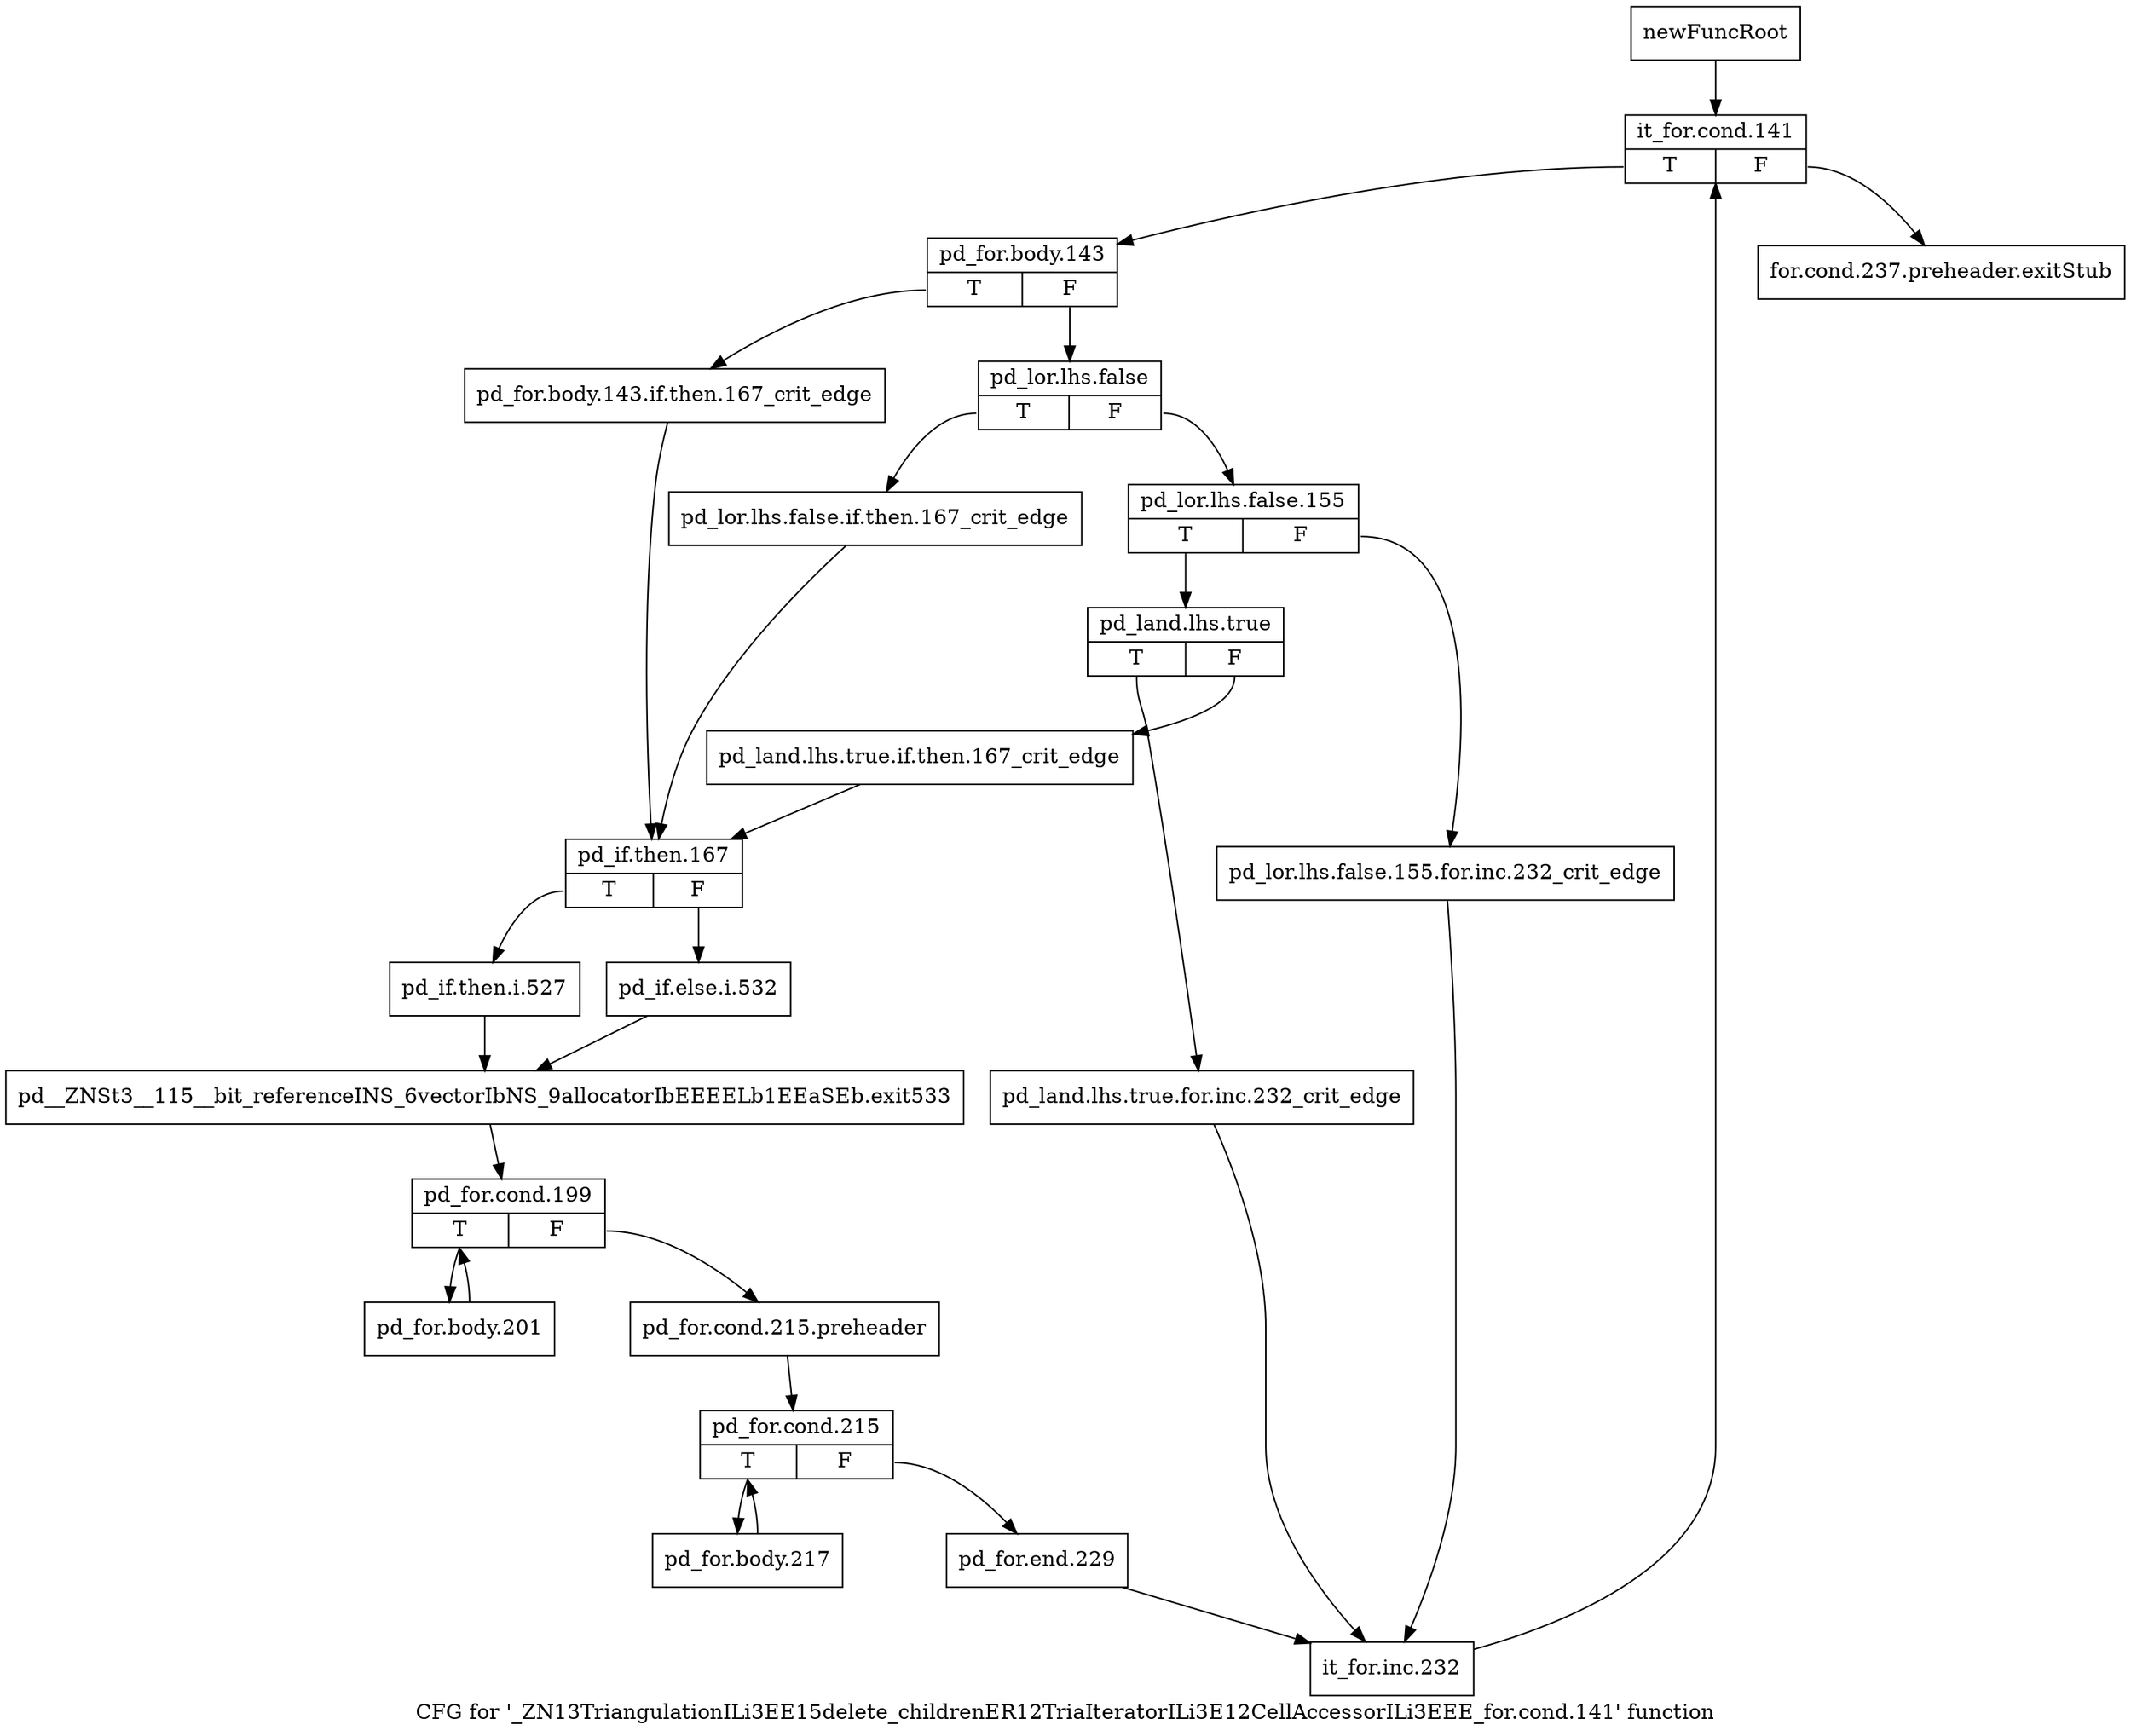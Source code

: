 digraph "CFG for '_ZN13TriangulationILi3EE15delete_childrenER12TriaIteratorILi3E12CellAccessorILi3EEE_for.cond.141' function" {
	label="CFG for '_ZN13TriangulationILi3EE15delete_childrenER12TriaIteratorILi3E12CellAccessorILi3EEE_for.cond.141' function";

	Node0x9874830 [shape=record,label="{newFuncRoot}"];
	Node0x9874830 -> Node0x98748d0;
	Node0x9874880 [shape=record,label="{for.cond.237.preheader.exitStub}"];
	Node0x98748d0 [shape=record,label="{it_for.cond.141|{<s0>T|<s1>F}}"];
	Node0x98748d0:s0 -> Node0x9874920;
	Node0x98748d0:s1 -> Node0x9874880;
	Node0x9874920 [shape=record,label="{pd_for.body.143|{<s0>T|<s1>F}}"];
	Node0x9874920:s0 -> Node0x9874ba0;
	Node0x9874920:s1 -> Node0x9874970;
	Node0x9874970 [shape=record,label="{pd_lor.lhs.false|{<s0>T|<s1>F}}"];
	Node0x9874970:s0 -> Node0x9874b50;
	Node0x9874970:s1 -> Node0x98749c0;
	Node0x98749c0 [shape=record,label="{pd_lor.lhs.false.155|{<s0>T|<s1>F}}"];
	Node0x98749c0:s0 -> Node0x9874a60;
	Node0x98749c0:s1 -> Node0x9874a10;
	Node0x9874a10 [shape=record,label="{pd_lor.lhs.false.155.for.inc.232_crit_edge}"];
	Node0x9874a10 -> Node0x9874e70;
	Node0x9874a60 [shape=record,label="{pd_land.lhs.true|{<s0>T|<s1>F}}"];
	Node0x9874a60:s0 -> Node0x9874b00;
	Node0x9874a60:s1 -> Node0x9874ab0;
	Node0x9874ab0 [shape=record,label="{pd_land.lhs.true.if.then.167_crit_edge}"];
	Node0x9874ab0 -> Node0x9874bf0;
	Node0x9874b00 [shape=record,label="{pd_land.lhs.true.for.inc.232_crit_edge}"];
	Node0x9874b00 -> Node0x9874e70;
	Node0x9874b50 [shape=record,label="{pd_lor.lhs.false.if.then.167_crit_edge}"];
	Node0x9874b50 -> Node0x9874bf0;
	Node0x9874ba0 [shape=record,label="{pd_for.body.143.if.then.167_crit_edge}"];
	Node0x9874ba0 -> Node0x9874bf0;
	Node0x9874bf0 [shape=record,label="{pd_if.then.167|{<s0>T|<s1>F}}"];
	Node0x9874bf0:s0 -> Node0x9874c90;
	Node0x9874bf0:s1 -> Node0x9874c40;
	Node0x9874c40 [shape=record,label="{pd_if.else.i.532}"];
	Node0x9874c40 -> Node0x9874ce0;
	Node0x9874c90 [shape=record,label="{pd_if.then.i.527}"];
	Node0x9874c90 -> Node0x9874ce0;
	Node0x9874ce0 [shape=record,label="{pd__ZNSt3__115__bit_referenceINS_6vectorIbNS_9allocatorIbEEEELb1EEaSEb.exit533}"];
	Node0x9874ce0 -> Node0x9874d30;
	Node0x9874d30 [shape=record,label="{pd_for.cond.199|{<s0>T|<s1>F}}"];
	Node0x9874d30:s0 -> Node0x9874f10;
	Node0x9874d30:s1 -> Node0x9874d80;
	Node0x9874d80 [shape=record,label="{pd_for.cond.215.preheader}"];
	Node0x9874d80 -> Node0x9874dd0;
	Node0x9874dd0 [shape=record,label="{pd_for.cond.215|{<s0>T|<s1>F}}"];
	Node0x9874dd0:s0 -> Node0x9874ec0;
	Node0x9874dd0:s1 -> Node0x9874e20;
	Node0x9874e20 [shape=record,label="{pd_for.end.229}"];
	Node0x9874e20 -> Node0x9874e70;
	Node0x9874e70 [shape=record,label="{it_for.inc.232}"];
	Node0x9874e70 -> Node0x98748d0;
	Node0x9874ec0 [shape=record,label="{pd_for.body.217}"];
	Node0x9874ec0 -> Node0x9874dd0;
	Node0x9874f10 [shape=record,label="{pd_for.body.201}"];
	Node0x9874f10 -> Node0x9874d30;
}
